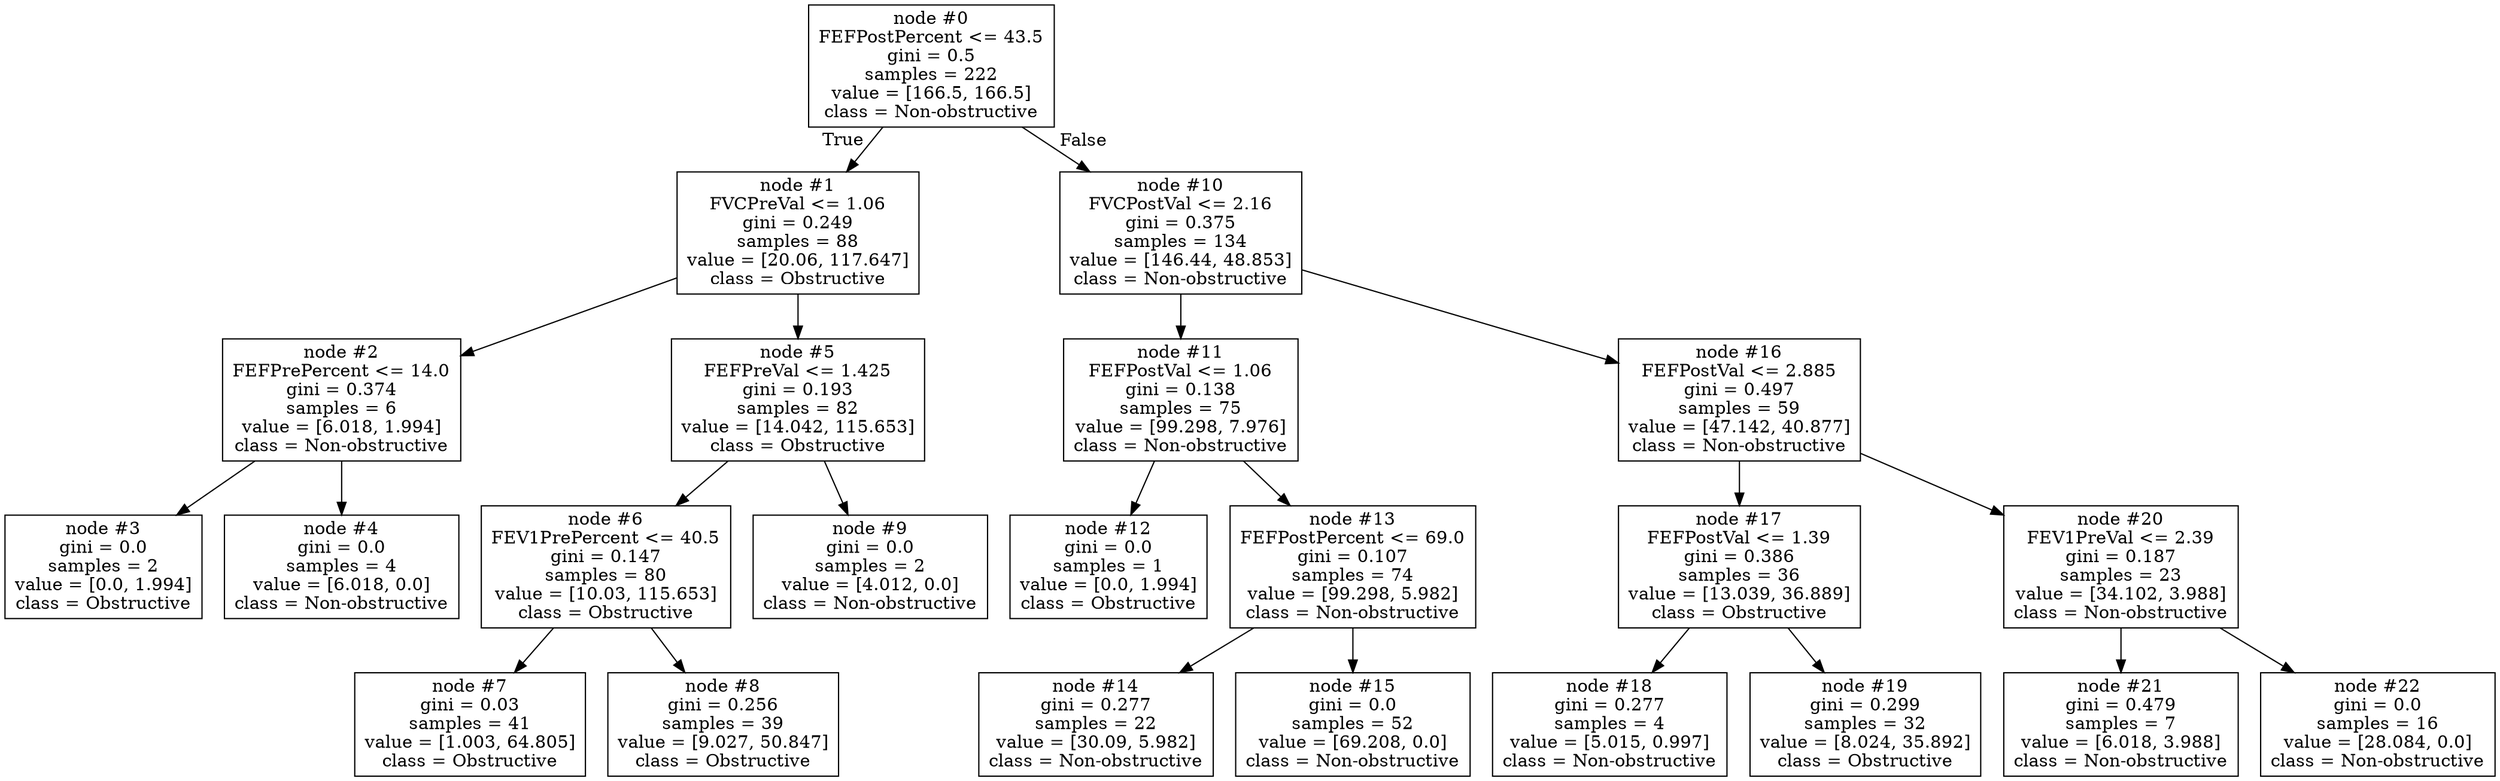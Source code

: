 digraph Tree {
node [shape=box] ;
0 [label="node #0\nFEFPostPercent <= 43.5\ngini = 0.5\nsamples = 222\nvalue = [166.5, 166.5]\nclass = Non-obstructive"] ;
1 [label="node #1\nFVCPreVal <= 1.06\ngini = 0.249\nsamples = 88\nvalue = [20.06, 117.647]\nclass = Obstructive"] ;
0 -> 1 [labeldistance=2.5, labelangle=45, headlabel="True"] ;
2 [label="node #2\nFEFPrePercent <= 14.0\ngini = 0.374\nsamples = 6\nvalue = [6.018, 1.994]\nclass = Non-obstructive"] ;
1 -> 2 ;
3 [label="node #3\ngini = 0.0\nsamples = 2\nvalue = [0.0, 1.994]\nclass = Obstructive"] ;
2 -> 3 ;
4 [label="node #4\ngini = 0.0\nsamples = 4\nvalue = [6.018, 0.0]\nclass = Non-obstructive"] ;
2 -> 4 ;
5 [label="node #5\nFEFPreVal <= 1.425\ngini = 0.193\nsamples = 82\nvalue = [14.042, 115.653]\nclass = Obstructive"] ;
1 -> 5 ;
6 [label="node #6\nFEV1PrePercent <= 40.5\ngini = 0.147\nsamples = 80\nvalue = [10.03, 115.653]\nclass = Obstructive"] ;
5 -> 6 ;
7 [label="node #7\ngini = 0.03\nsamples = 41\nvalue = [1.003, 64.805]\nclass = Obstructive"] ;
6 -> 7 ;
8 [label="node #8\ngini = 0.256\nsamples = 39\nvalue = [9.027, 50.847]\nclass = Obstructive"] ;
6 -> 8 ;
9 [label="node #9\ngini = 0.0\nsamples = 2\nvalue = [4.012, 0.0]\nclass = Non-obstructive"] ;
5 -> 9 ;
10 [label="node #10\nFVCPostVal <= 2.16\ngini = 0.375\nsamples = 134\nvalue = [146.44, 48.853]\nclass = Non-obstructive"] ;
0 -> 10 [labeldistance=2.5, labelangle=-45, headlabel="False"] ;
11 [label="node #11\nFEFPostVal <= 1.06\ngini = 0.138\nsamples = 75\nvalue = [99.298, 7.976]\nclass = Non-obstructive"] ;
10 -> 11 ;
12 [label="node #12\ngini = 0.0\nsamples = 1\nvalue = [0.0, 1.994]\nclass = Obstructive"] ;
11 -> 12 ;
13 [label="node #13\nFEFPostPercent <= 69.0\ngini = 0.107\nsamples = 74\nvalue = [99.298, 5.982]\nclass = Non-obstructive"] ;
11 -> 13 ;
14 [label="node #14\ngini = 0.277\nsamples = 22\nvalue = [30.09, 5.982]\nclass = Non-obstructive"] ;
13 -> 14 ;
15 [label="node #15\ngini = 0.0\nsamples = 52\nvalue = [69.208, 0.0]\nclass = Non-obstructive"] ;
13 -> 15 ;
16 [label="node #16\nFEFPostVal <= 2.885\ngini = 0.497\nsamples = 59\nvalue = [47.142, 40.877]\nclass = Non-obstructive"] ;
10 -> 16 ;
17 [label="node #17\nFEFPostVal <= 1.39\ngini = 0.386\nsamples = 36\nvalue = [13.039, 36.889]\nclass = Obstructive"] ;
16 -> 17 ;
18 [label="node #18\ngini = 0.277\nsamples = 4\nvalue = [5.015, 0.997]\nclass = Non-obstructive"] ;
17 -> 18 ;
19 [label="node #19\ngini = 0.299\nsamples = 32\nvalue = [8.024, 35.892]\nclass = Obstructive"] ;
17 -> 19 ;
20 [label="node #20\nFEV1PreVal <= 2.39\ngini = 0.187\nsamples = 23\nvalue = [34.102, 3.988]\nclass = Non-obstructive"] ;
16 -> 20 ;
21 [label="node #21\ngini = 0.479\nsamples = 7\nvalue = [6.018, 3.988]\nclass = Non-obstructive"] ;
20 -> 21 ;
22 [label="node #22\ngini = 0.0\nsamples = 16\nvalue = [28.084, 0.0]\nclass = Non-obstructive"] ;
20 -> 22 ;
}